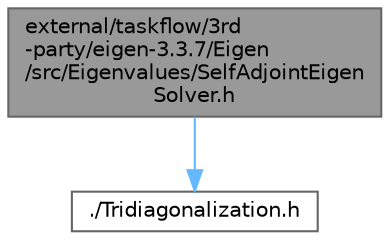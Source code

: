 digraph "external/taskflow/3rd-party/eigen-3.3.7/Eigen/src/Eigenvalues/SelfAdjointEigenSolver.h"
{
 // LATEX_PDF_SIZE
  bgcolor="transparent";
  edge [fontname=Helvetica,fontsize=10,labelfontname=Helvetica,labelfontsize=10];
  node [fontname=Helvetica,fontsize=10,shape=box,height=0.2,width=0.4];
  Node1 [id="Node000001",label="external/taskflow/3rd\l-party/eigen-3.3.7/Eigen\l/src/Eigenvalues/SelfAdjointEigen\lSolver.h",height=0.2,width=0.4,color="gray40", fillcolor="grey60", style="filled", fontcolor="black",tooltip=" "];
  Node1 -> Node2 [id="edge1_Node000001_Node000002",color="steelblue1",style="solid",tooltip=" "];
  Node2 [id="Node000002",label="./Tridiagonalization.h",height=0.2,width=0.4,color="grey40", fillcolor="white", style="filled",URL="$_tridiagonalization_8h.html",tooltip=" "];
}

